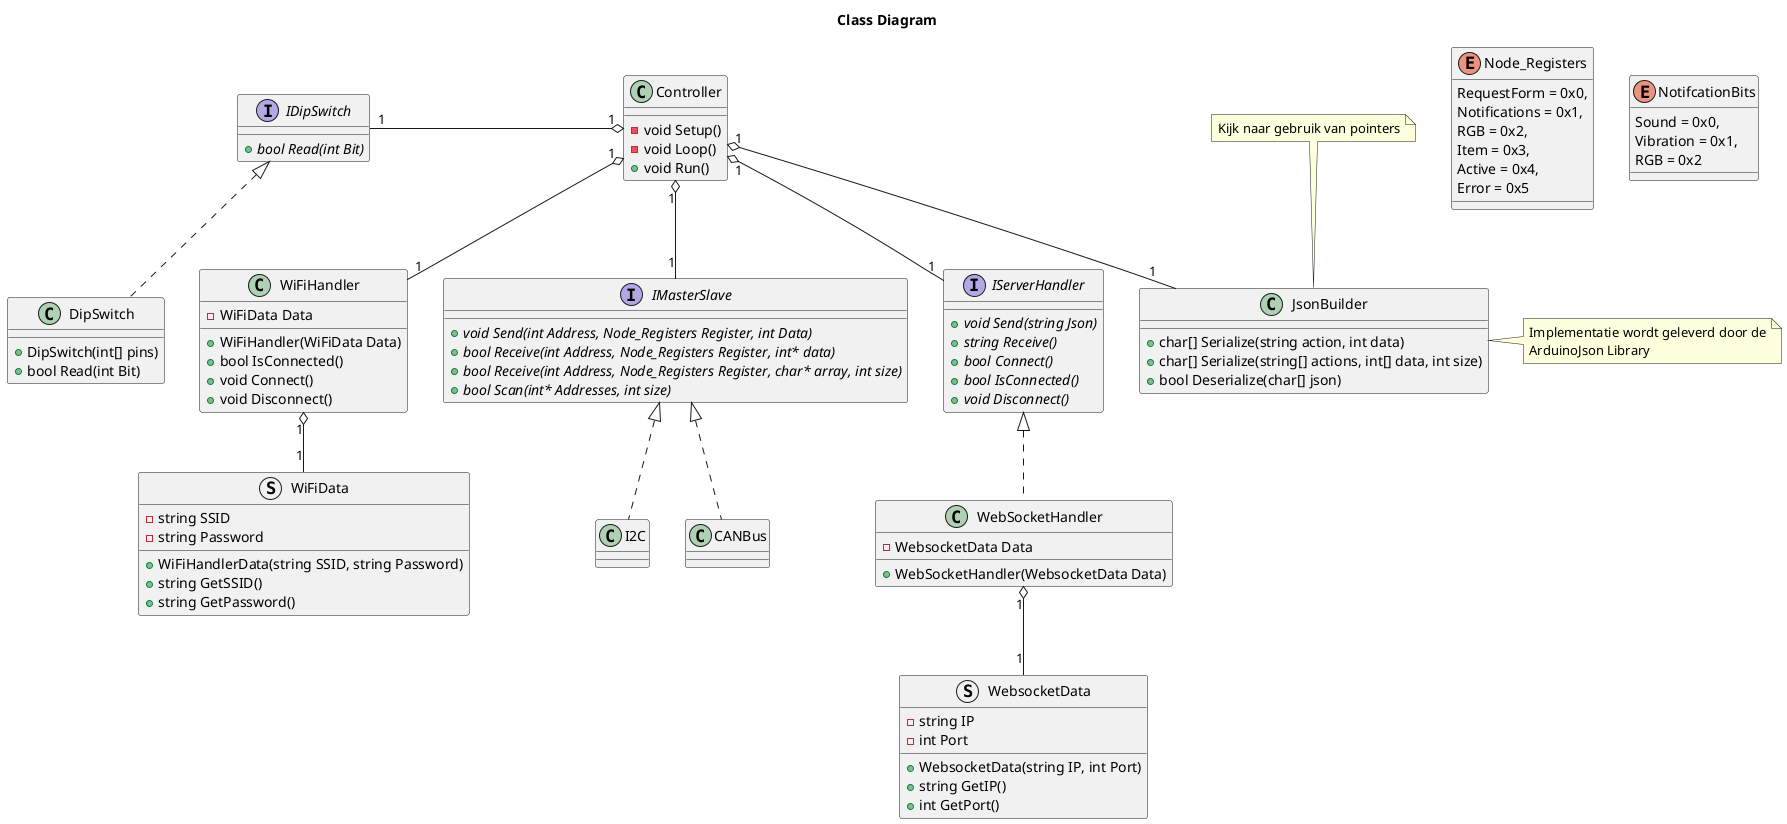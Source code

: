@startuml ClassDiagram
Title Class Diagram

Class Controller
{
    {method} - void Setup()
    {method} - void Loop()
    {method} + void Run()
}

Interface IServerHandler
{
    {abstract} + void Send(string Json)
    {abstract} + string Receive()
    {abstract} + bool Connect()
    {abstract} + bool IsConnected()
    {abstract} + void Disconnect()
}

Class WiFiHandler
{
    {field} - WiFiData Data
    {method} + WiFiHandler(WiFiData Data)
    {method} + bool IsConnected()
    {method} + void Connect()
    {method} + void Disconnect()
}

Class WebSocketHandler
{
    {field} - WebsocketData Data
    {method} + WebSocketHandler(WebsocketData Data)
}

Struct WebsocketData
{
    {field} - string IP
    {field} - int Port

    {method} + WebsocketData(string IP, int Port)
    {method} + string GetIP()
    {method} + int GetPort()
}

Struct WiFiData
{
    {field} - string SSID
    {field} - string Password

    {method} + WiFiHandlerData(string SSID, string Password)
    {method} + string GetSSID()
    {method} + string GetPassword()
}

Interface IDipSwitch
{
    {abstract} + bool Read(int Bit)
}

class DipSwitch
{
    {method} + DipSwitch(int[] pins)
    {method} + bool Read(int Bit)
}


Interface IMasterSlave
{
    {abstract} + void Send(int Address, Node_Registers Register, int Data)
    {abstract} + bool Receive(int Address, Node_Registers Register, int* data)
    {abstract} + bool Receive(int Address, Node_Registers Register, char* array, int size)
    {abstract} + bool Scan(int* Addresses, int size)
}

enum Node_Registers
{
    RequestForm = 0x0,
    Notifications = 0x1,
    RGB = 0x2,
    Item = 0x3,
    Active = 0x4,
    Error = 0x5
}

enum NotifcationBits 
{
    Sound = 0x0,
    Vibration = 0x1,
    RGB = 0x2
}


Class JsonBuilder
{
    {method} + char[] Serialize(string action, int data)
    {method} + char[] Serialize(string[] actions, int[] data, int size)
    {method} + bool Deserialize(char[] json)
}

note right of JsonBuilder : Implementatie wordt geleverd door de\nArduinoJson Library
note top of JsonBuilder : Kijk naar gebruik van pointers

' EMPTY CLASSES
Class CANBus
Class I2C
' END OF EMPYY CLASSES 

IMasterSlave <|.. I2C
IMasterSlave <|.. CANBus
IDipSwitch <|.. DipSwitch
IServerHandler <|.. WebSocketHandler

Controller "1" o-- "1" WiFiHandler
Controller "1" o-- "1" IMasterSlave
Controller "1" o-- "1" JsonBuilder
Controller "1" o-left- "1" IDipSwitch
Controller "1" o-- "1" IServerHandler

WiFiHandler "1" o-- "1" WiFiData
WebSocketHandler "1" o-- "1" WebsocketData


@enduml
